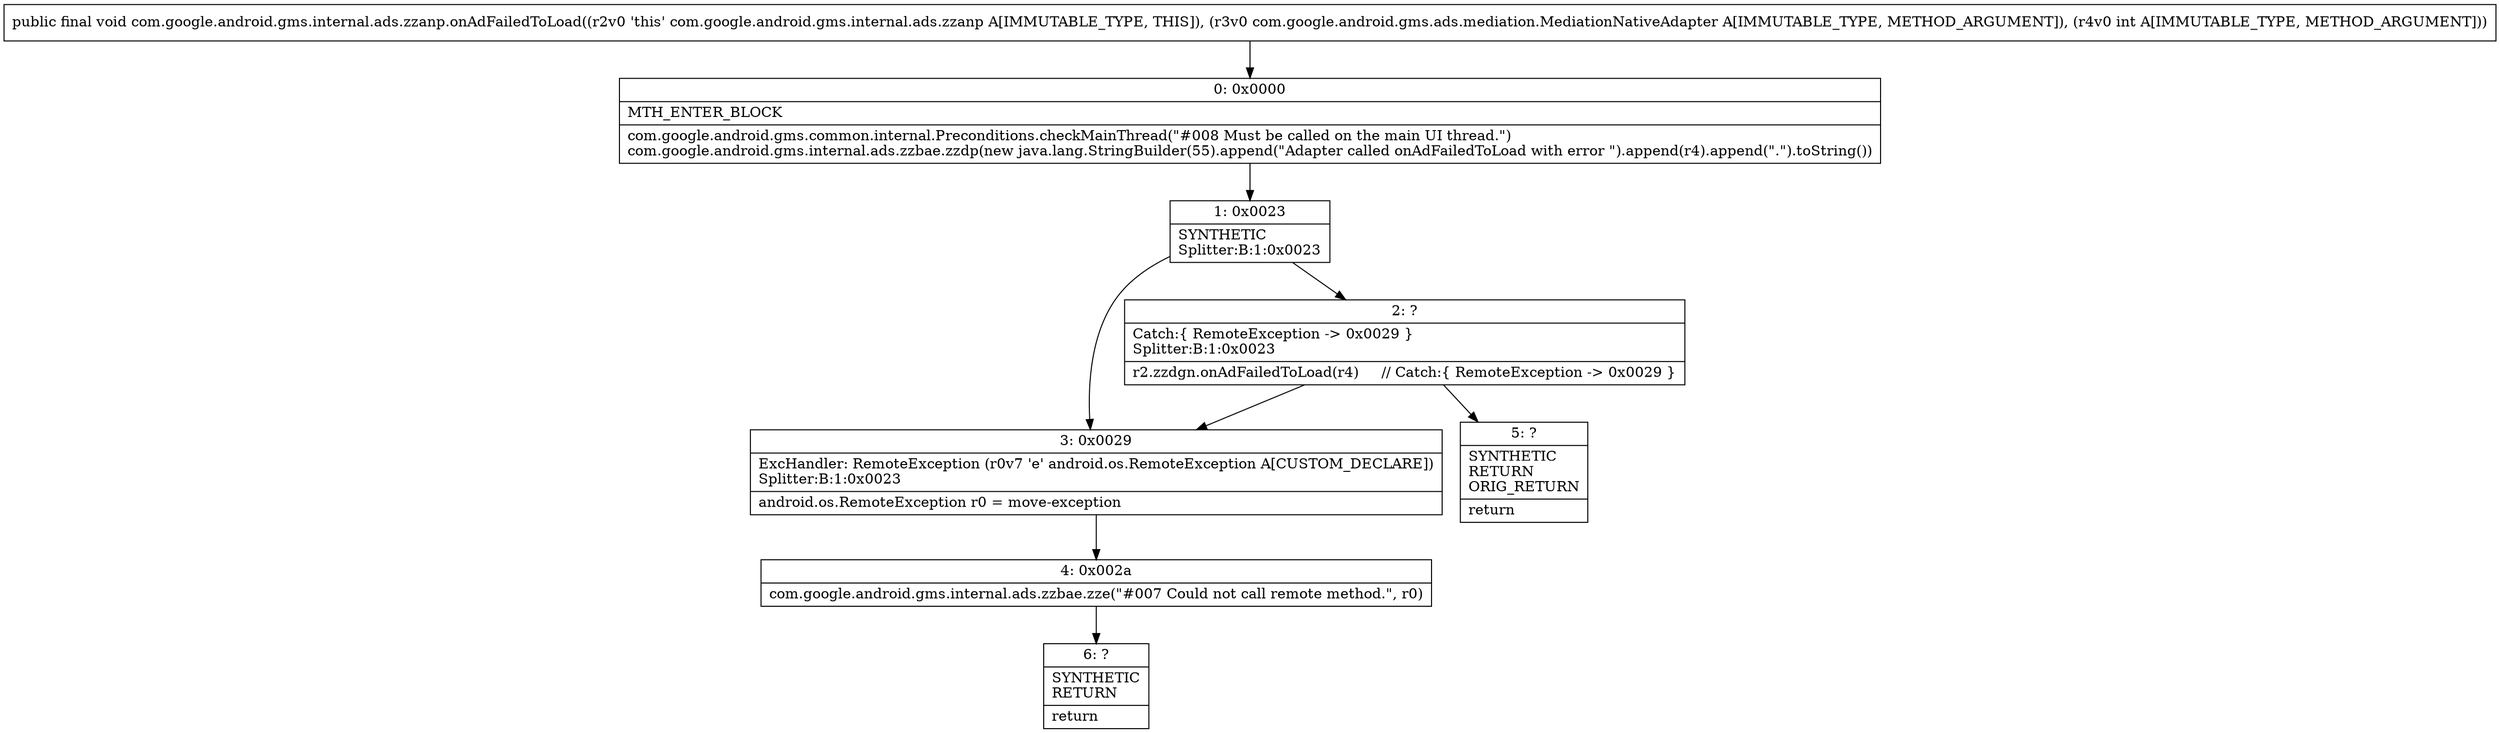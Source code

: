 digraph "CFG forcom.google.android.gms.internal.ads.zzanp.onAdFailedToLoad(Lcom\/google\/android\/gms\/ads\/mediation\/MediationNativeAdapter;I)V" {
Node_0 [shape=record,label="{0\:\ 0x0000|MTH_ENTER_BLOCK\l|com.google.android.gms.common.internal.Preconditions.checkMainThread(\"#008 Must be called on the main UI thread.\")\lcom.google.android.gms.internal.ads.zzbae.zzdp(new java.lang.StringBuilder(55).append(\"Adapter called onAdFailedToLoad with error \").append(r4).append(\".\").toString())\l}"];
Node_1 [shape=record,label="{1\:\ 0x0023|SYNTHETIC\lSplitter:B:1:0x0023\l}"];
Node_2 [shape=record,label="{2\:\ ?|Catch:\{ RemoteException \-\> 0x0029 \}\lSplitter:B:1:0x0023\l|r2.zzdgn.onAdFailedToLoad(r4)     \/\/ Catch:\{ RemoteException \-\> 0x0029 \}\l}"];
Node_3 [shape=record,label="{3\:\ 0x0029|ExcHandler: RemoteException (r0v7 'e' android.os.RemoteException A[CUSTOM_DECLARE])\lSplitter:B:1:0x0023\l|android.os.RemoteException r0 = move\-exception\l}"];
Node_4 [shape=record,label="{4\:\ 0x002a|com.google.android.gms.internal.ads.zzbae.zze(\"#007 Could not call remote method.\", r0)\l}"];
Node_5 [shape=record,label="{5\:\ ?|SYNTHETIC\lRETURN\lORIG_RETURN\l|return\l}"];
Node_6 [shape=record,label="{6\:\ ?|SYNTHETIC\lRETURN\l|return\l}"];
MethodNode[shape=record,label="{public final void com.google.android.gms.internal.ads.zzanp.onAdFailedToLoad((r2v0 'this' com.google.android.gms.internal.ads.zzanp A[IMMUTABLE_TYPE, THIS]), (r3v0 com.google.android.gms.ads.mediation.MediationNativeAdapter A[IMMUTABLE_TYPE, METHOD_ARGUMENT]), (r4v0 int A[IMMUTABLE_TYPE, METHOD_ARGUMENT])) }"];
MethodNode -> Node_0;
Node_0 -> Node_1;
Node_1 -> Node_2;
Node_1 -> Node_3;
Node_2 -> Node_3;
Node_2 -> Node_5;
Node_3 -> Node_4;
Node_4 -> Node_6;
}

